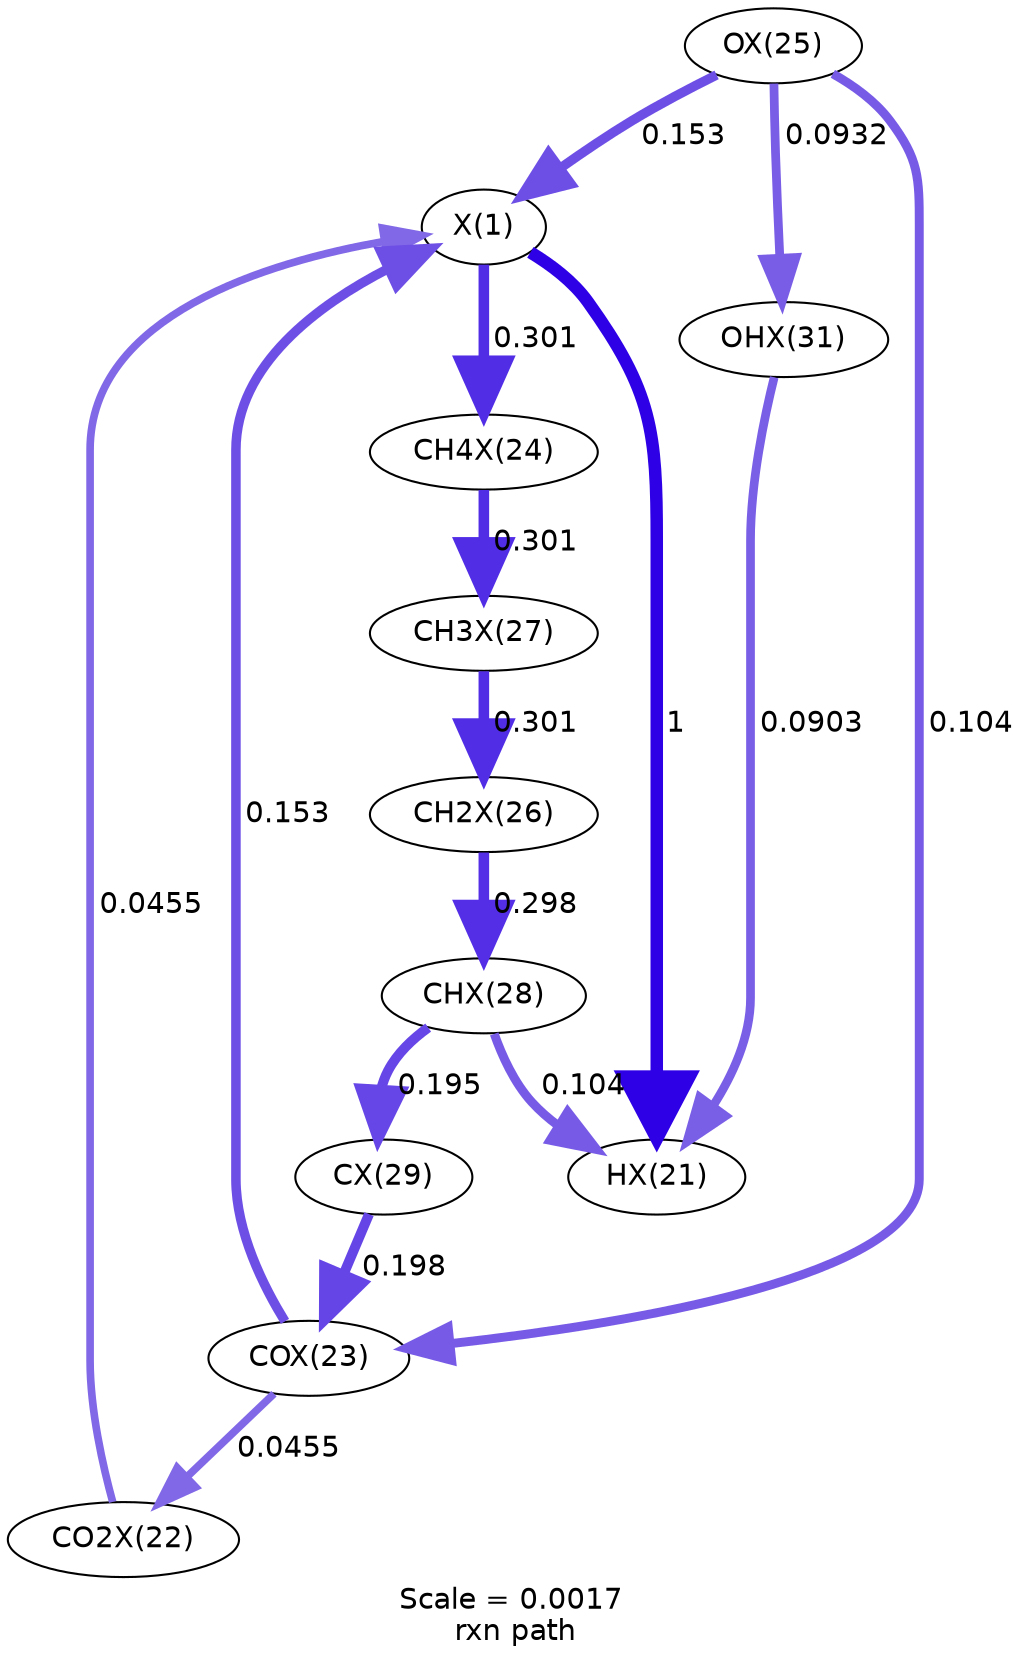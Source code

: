 digraph reaction_paths {
center=1;
s0 -> s1[fontname="Helvetica", penwidth=6, arrowsize=3, color="0.7, 1.5, 0.9"
, label=" 1"];
s2 -> s0[fontname="Helvetica", penwidth=3.67, arrowsize=1.83, color="0.7, 0.546, 0.9"
, label=" 0.0455"];
s3 -> s0[fontname="Helvetica", penwidth=4.58, arrowsize=2.29, color="0.7, 0.653, 0.9"
, label=" 0.153"];
s5 -> s0[fontname="Helvetica", penwidth=4.58, arrowsize=2.29, color="0.7, 0.653, 0.9"
, label=" 0.153"];
s0 -> s4[fontname="Helvetica", penwidth=5.09, arrowsize=2.55, color="0.7, 0.801, 0.9"
, label=" 0.301"];
s8 -> s1[fontname="Helvetica", penwidth=4.29, arrowsize=2.14, color="0.7, 0.604, 0.9"
, label=" 0.104"];
s11 -> s1[fontname="Helvetica", penwidth=4.18, arrowsize=2.09, color="0.7, 0.59, 0.9"
, label=" 0.0903"];
s3 -> s2[fontname="Helvetica", penwidth=3.67, arrowsize=1.83, color="0.7, 0.546, 0.9"
, label=" 0.0455"];
s5 -> s3[fontname="Helvetica", penwidth=4.29, arrowsize=2.14, color="0.7, 0.604, 0.9"
, label=" 0.104"];
s9 -> s3[fontname="Helvetica", penwidth=4.78, arrowsize=2.39, color="0.7, 0.698, 0.9"
, label=" 0.198"];
s5 -> s11[fontname="Helvetica", penwidth=4.21, arrowsize=2.1, color="0.7, 0.593, 0.9"
, label=" 0.0932"];
s7 -> s6[fontname="Helvetica", penwidth=5.09, arrowsize=2.55, color="0.7, 0.801, 0.9"
, label=" 0.301"];
s6 -> s8[fontname="Helvetica", penwidth=5.09, arrowsize=2.54, color="0.7, 0.798, 0.9"
, label=" 0.298"];
s4 -> s7[fontname="Helvetica", penwidth=5.09, arrowsize=2.55, color="0.7, 0.801, 0.9"
, label=" 0.301"];
s8 -> s9[fontname="Helvetica", penwidth=4.76, arrowsize=2.38, color="0.7, 0.695, 0.9"
, label=" 0.195"];
s0 [ fontname="Helvetica", label="X(1)"];
s1 [ fontname="Helvetica", label="HX(21)"];
s2 [ fontname="Helvetica", label="CO2X(22)"];
s3 [ fontname="Helvetica", label="COX(23)"];
s4 [ fontname="Helvetica", label="CH4X(24)"];
s5 [ fontname="Helvetica", label="OX(25)"];
s6 [ fontname="Helvetica", label="CH2X(26)"];
s7 [ fontname="Helvetica", label="CH3X(27)"];
s8 [ fontname="Helvetica", label="CHX(28)"];
s9 [ fontname="Helvetica", label="CX(29)"];
s11 [ fontname="Helvetica", label="OHX(31)"];
 label = "Scale = 0.0017\l rxn path";
 fontname = "Helvetica";
}
